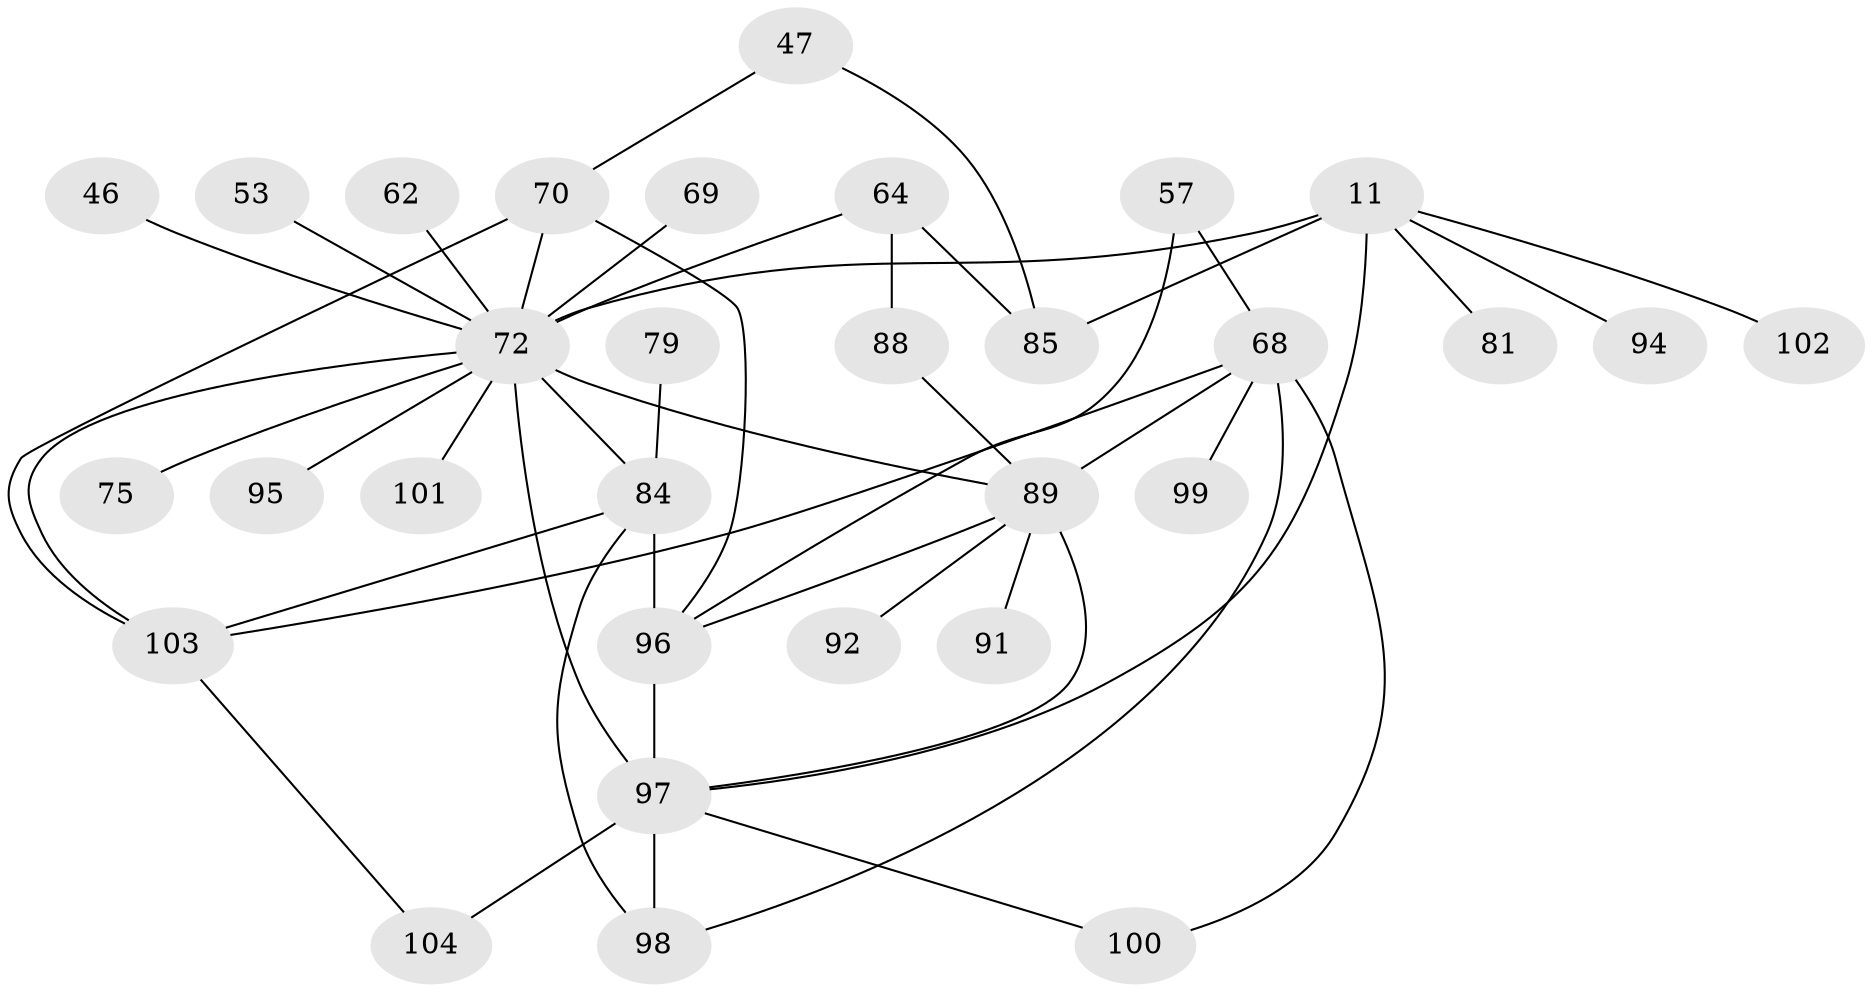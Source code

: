 // original degree distribution, {4: 0.10576923076923077, 2: 0.375, 7: 0.028846153846153848, 6: 0.028846153846153848, 5: 0.0673076923076923, 3: 0.20192307692307693, 8: 0.009615384615384616, 1: 0.18269230769230768}
// Generated by graph-tools (version 1.1) at 2025/45/03/04/25 21:45:12]
// undirected, 31 vertices, 46 edges
graph export_dot {
graph [start="1"]
  node [color=gray90,style=filled];
  11 [super="+4"];
  46;
  47;
  53;
  57 [super="+43+50"];
  62 [super="+14"];
  64 [super="+21"];
  68 [super="+60"];
  69;
  70 [super="+24+13+15+54+61+52"];
  72 [super="+9+41+36+71"];
  75;
  79 [super="+7"];
  81;
  84 [super="+48"];
  85 [super="+29+63"];
  88;
  89 [super="+45+77"];
  91;
  92;
  94;
  95 [super="+80"];
  96 [super="+10+78+87"];
  97 [super="+17+28+38+67+83+93+74"];
  98 [super="+82"];
  99;
  100;
  101;
  102 [super="+34"];
  103 [super="+22+51+76"];
  104 [super="+73"];
  11 -- 81;
  11 -- 94;
  11 -- 72 [weight=3];
  11 -- 85;
  11 -- 102;
  11 -- 97;
  46 -- 72;
  47 -- 85;
  47 -- 70;
  53 -- 72;
  57 -- 96;
  57 -- 68;
  62 -- 72 [weight=2];
  64 -- 88;
  64 -- 85 [weight=2];
  64 -- 72 [weight=2];
  68 -- 103 [weight=2];
  68 -- 100;
  68 -- 99;
  68 -- 89 [weight=2];
  68 -- 98;
  69 -- 72;
  70 -- 72 [weight=4];
  70 -- 96 [weight=2];
  70 -- 103 [weight=2];
  72 -- 75 [weight=2];
  72 -- 97 [weight=4];
  72 -- 89 [weight=3];
  72 -- 84;
  72 -- 101;
  72 -- 103 [weight=2];
  72 -- 95;
  79 -- 84;
  84 -- 96 [weight=3];
  84 -- 98;
  84 -- 103;
  88 -- 89;
  89 -- 92;
  89 -- 91;
  89 -- 96;
  89 -- 97;
  96 -- 97 [weight=4];
  97 -- 100;
  97 -- 98;
  97 -- 104;
  103 -- 104;
}
